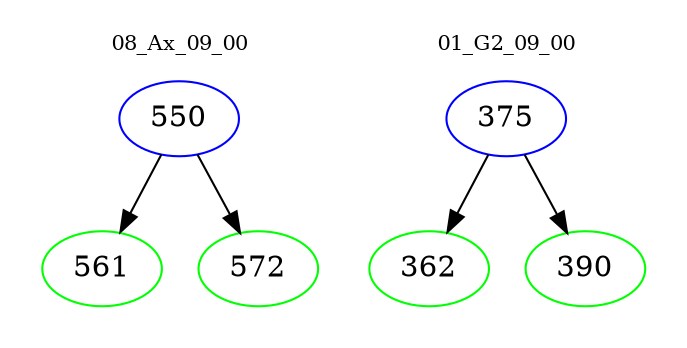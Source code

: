 digraph{
subgraph cluster_0 {
color = white
label = "08_Ax_09_00";
fontsize=10;
T0_550 [label="550", color="blue"]
T0_550 -> T0_561 [color="black"]
T0_561 [label="561", color="green"]
T0_550 -> T0_572 [color="black"]
T0_572 [label="572", color="green"]
}
subgraph cluster_1 {
color = white
label = "01_G2_09_00";
fontsize=10;
T1_375 [label="375", color="blue"]
T1_375 -> T1_362 [color="black"]
T1_362 [label="362", color="green"]
T1_375 -> T1_390 [color="black"]
T1_390 [label="390", color="green"]
}
}
